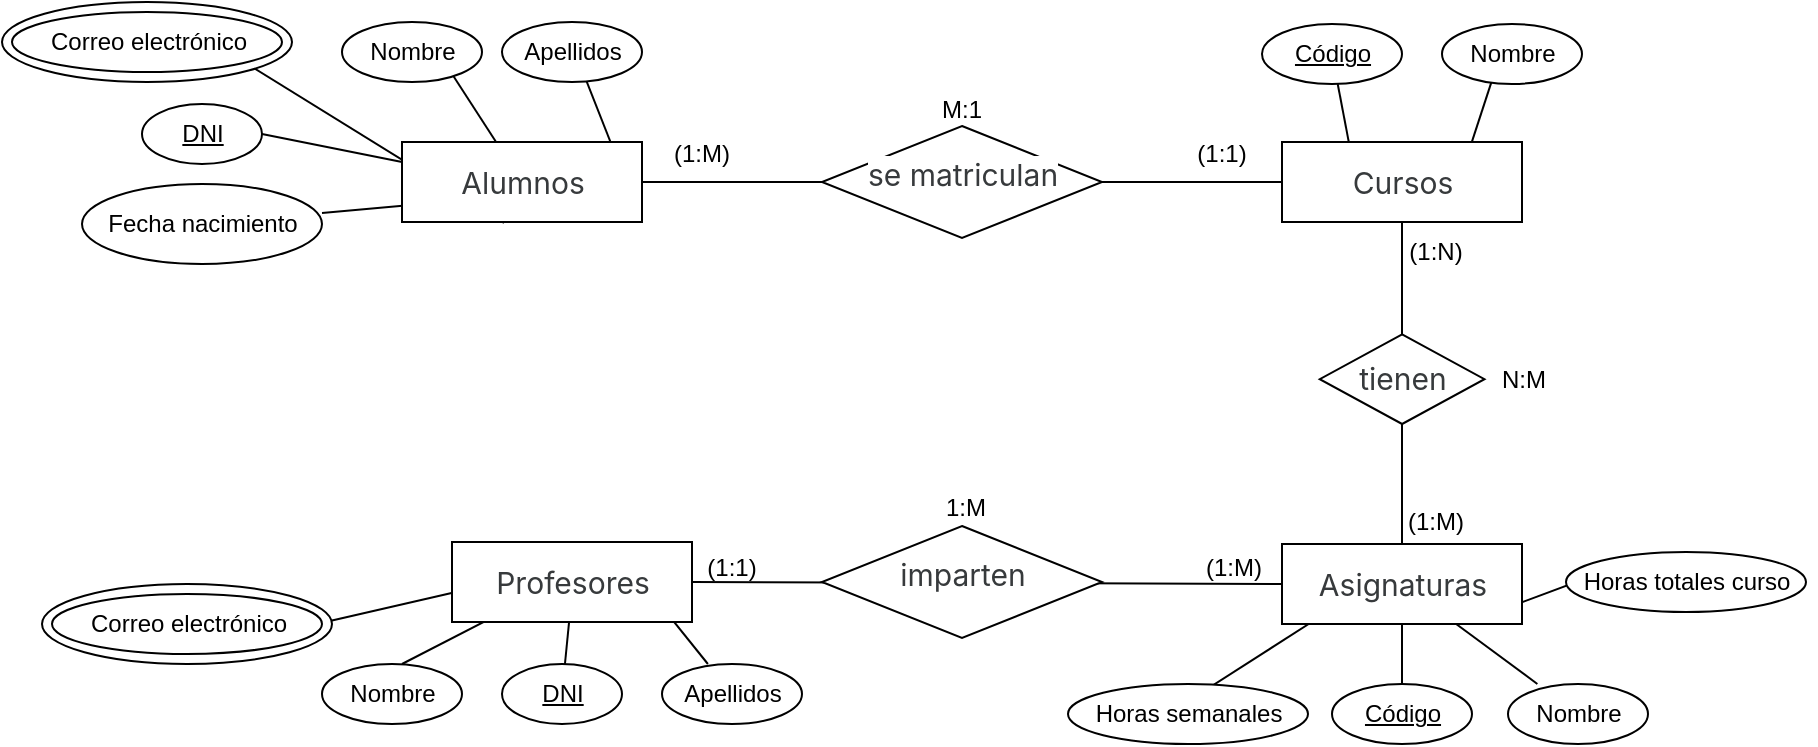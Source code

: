 <mxfile version="24.8.4">
  <diagram name="Page-1" id="WBDv5_wROoBOC59eoUjj">
    <mxGraphModel dx="1702" dy="475" grid="1" gridSize="10" guides="1" tooltips="1" connect="1" arrows="1" fold="1" page="1" pageScale="1" pageWidth="827" pageHeight="1169" math="0" shadow="0">
      <root>
        <mxCell id="0" />
        <mxCell id="1" parent="0" />
        <mxCell id="Nx9srBpKDY4uUFDvCekh-71" value="" style="endArrow=none;html=1;rounded=0;entryX=0.023;entryY=0.589;entryDx=0;entryDy=0;entryPerimeter=0;" edge="1" parent="1" target="Nx9srBpKDY4uUFDvCekh-47">
          <mxGeometry width="50" height="50" relative="1" as="geometry">
            <mxPoint x="60" y="544" as="sourcePoint" />
            <mxPoint x="140" y="510" as="targetPoint" />
          </mxGeometry>
        </mxCell>
        <mxCell id="Nx9srBpKDY4uUFDvCekh-72" value="" style="endArrow=none;html=1;rounded=0;entryX=0.137;entryY=1.033;entryDx=0;entryDy=0;entryPerimeter=0;" edge="1" parent="1" target="Nx9srBpKDY4uUFDvCekh-47">
          <mxGeometry width="50" height="50" relative="1" as="geometry">
            <mxPoint x="120" y="560" as="sourcePoint" />
            <mxPoint x="155" y="519" as="targetPoint" />
          </mxGeometry>
        </mxCell>
        <mxCell id="Nx9srBpKDY4uUFDvCekh-73" value="" style="endArrow=none;html=1;rounded=0;entryX=0.49;entryY=1.011;entryDx=0;entryDy=0;entryPerimeter=0;" edge="1" parent="1" source="Nx9srBpKDY4uUFDvCekh-60" target="Nx9srBpKDY4uUFDvCekh-47">
          <mxGeometry width="50" height="50" relative="1" as="geometry">
            <mxPoint x="80" y="564" as="sourcePoint" />
            <mxPoint x="165" y="529" as="targetPoint" />
          </mxGeometry>
        </mxCell>
        <mxCell id="Nx9srBpKDY4uUFDvCekh-74" value="" style="endArrow=none;html=1;rounded=0;entryX=0.957;entryY=0.944;entryDx=0;entryDy=0;entryPerimeter=0;" edge="1" parent="1" source="Nx9srBpKDY4uUFDvCekh-57" target="Nx9srBpKDY4uUFDvCekh-47">
          <mxGeometry width="50" height="50" relative="1" as="geometry">
            <mxPoint x="90" y="574" as="sourcePoint" />
            <mxPoint x="175" y="539" as="targetPoint" />
          </mxGeometry>
        </mxCell>
        <mxCell id="Nx9srBpKDY4uUFDvCekh-35" value="" style="endArrow=none;html=1;rounded=0;entryX=0.15;entryY=0.925;entryDx=0;entryDy=0;entryPerimeter=0;exitX=0.417;exitY=0.5;exitDx=0;exitDy=0;exitPerimeter=0;" edge="1" parent="1" source="Nx9srBpKDY4uUFDvCekh-38" target="Nx9srBpKDY4uUFDvCekh-15">
          <mxGeometry width="50" height="50" relative="1" as="geometry">
            <mxPoint x="613" y="590" as="sourcePoint" />
            <mxPoint x="637" y="542" as="targetPoint" />
          </mxGeometry>
        </mxCell>
        <mxCell id="Nx9srBpKDY4uUFDvCekh-44" value="" style="endArrow=none;html=1;rounded=0;entryX=0.367;entryY=0.033;entryDx=0;entryDy=0;entryPerimeter=0;" edge="1" parent="1" target="Nx9srBpKDY4uUFDvCekh-42">
          <mxGeometry width="50" height="50" relative="1" as="geometry">
            <mxPoint x="667" y="534" as="sourcePoint" />
            <mxPoint x="717" y="484" as="targetPoint" />
          </mxGeometry>
        </mxCell>
        <mxCell id="Nx9srBpKDY4uUFDvCekh-34" value="" style="endArrow=none;html=1;rounded=0;" edge="1" parent="1" source="Nx9srBpKDY4uUFDvCekh-28" target="Nx9srBpKDY4uUFDvCekh-16">
          <mxGeometry width="50" height="50" relative="1" as="geometry">
            <mxPoint x="603" y="580" as="sourcePoint" />
            <mxPoint x="622" y="545" as="targetPoint" />
          </mxGeometry>
        </mxCell>
        <mxCell id="Nx9srBpKDY4uUFDvCekh-33" value="" style="endArrow=none;html=1;rounded=0;" edge="1" parent="1" source="Nx9srBpKDY4uUFDvCekh-31" target="Nx9srBpKDY4uUFDvCekh-16">
          <mxGeometry width="50" height="50" relative="1" as="geometry">
            <mxPoint x="320" y="420" as="sourcePoint" />
            <mxPoint x="370" y="370" as="targetPoint" />
          </mxGeometry>
        </mxCell>
        <mxCell id="0A-Gsc1vRNAE1-bes-Se-38" value="" style="endArrow=none;html=1;rounded=0;entryX=0.129;entryY=-0.056;entryDx=0;entryDy=0;entryPerimeter=0;" parent="1" target="0A-Gsc1vRNAE1-bes-Se-31" edge="1" source="0A-Gsc1vRNAE1-bes-Se-37">
          <mxGeometry width="50" height="50" relative="1" as="geometry">
            <mxPoint x="580" y="379" as="sourcePoint" />
            <mxPoint x="360" y="349" as="targetPoint" />
          </mxGeometry>
        </mxCell>
        <mxCell id="Nx9srBpKDY4uUFDvCekh-18" value="" style="endArrow=none;html=1;rounded=0;" edge="1" parent="1" source="Nx9srBpKDY4uUFDvCekh-16" target="0A-Gsc1vRNAE1-bes-Se-31">
          <mxGeometry width="50" height="50" relative="1" as="geometry">
            <mxPoint x="580" y="389" as="sourcePoint" />
            <mxPoint x="630" y="339" as="targetPoint" />
          </mxGeometry>
        </mxCell>
        <mxCell id="0A-Gsc1vRNAE1-bes-Se-39" value="" style="endArrow=none;html=1;rounded=0;exitX=0.483;exitY=0.04;exitDx=0;exitDy=0;exitPerimeter=0;entryX=0.837;entryY=0.989;entryDx=0;entryDy=0;entryPerimeter=0;" parent="1" source="0A-Gsc1vRNAE1-bes-Se-34" target="0A-Gsc1vRNAE1-bes-Se-31" edge="1">
          <mxGeometry width="50" height="50" relative="1" as="geometry">
            <mxPoint x="590" y="389" as="sourcePoint" />
            <mxPoint x="600" y="349" as="targetPoint" />
          </mxGeometry>
        </mxCell>
        <mxCell id="Nx9srBpKDY4uUFDvCekh-7" value="" style="endArrow=none;html=1;rounded=0;entryX=0;entryY=0.5;entryDx=0;entryDy=0;" edge="1" parent="1" target="0A-Gsc1vRNAE1-bes-Se-30">
          <mxGeometry width="50" height="50" relative="1" as="geometry">
            <mxPoint x="460" y="319" as="sourcePoint" />
            <mxPoint x="550" y="319.71" as="targetPoint" />
          </mxGeometry>
        </mxCell>
        <mxCell id="0A-Gsc1vRNAE1-bes-Se-27" value="" style="endArrow=none;html=1;rounded=0;" parent="1" source="0A-Gsc1vRNAE1-bes-Se-7" edge="1">
          <mxGeometry width="50" height="50" relative="1" as="geometry">
            <mxPoint x="3.76" y="381.6" as="sourcePoint" />
            <mxPoint x="130" y="330" as="targetPoint" />
          </mxGeometry>
        </mxCell>
        <mxCell id="0A-Gsc1vRNAE1-bes-Se-5" value="" style="endArrow=none;html=1;rounded=0;exitX=0.451;exitY=0.08;exitDx=0;exitDy=0;exitPerimeter=0;entryX=1;entryY=1;entryDx=0;entryDy=0;" parent="1" source="0A-Gsc1vRNAE1-bes-Se-4" target="0A-Gsc1vRNAE1-bes-Se-1" edge="1">
          <mxGeometry width="50" height="50" relative="1" as="geometry">
            <mxPoint x="250" y="440" as="sourcePoint" />
            <mxPoint x="300" y="390" as="targetPoint" />
          </mxGeometry>
        </mxCell>
        <mxCell id="0A-Gsc1vRNAE1-bes-Se-25" value="" style="endArrow=none;html=1;rounded=0;exitX=0.549;exitY=0.013;exitDx=0;exitDy=0;exitPerimeter=0;" parent="1" source="0A-Gsc1vRNAE1-bes-Se-9" edge="1" target="0A-Gsc1vRNAE1-bes-Se-1">
          <mxGeometry width="50" height="50" relative="1" as="geometry">
            <mxPoint x="170" y="380" as="sourcePoint" />
            <mxPoint x="220" y="340" as="targetPoint" />
          </mxGeometry>
        </mxCell>
        <mxCell id="0A-Gsc1vRNAE1-bes-Se-26" value="" style="endArrow=none;html=1;rounded=0;exitX=1;exitY=0.5;exitDx=0;exitDy=0;entryX=0;entryY=0.25;entryDx=0;entryDy=0;" parent="1" source="0A-Gsc1vRNAE1-bes-Se-10" target="0A-Gsc1vRNAE1-bes-Se-1" edge="1">
          <mxGeometry width="50" height="50" relative="1" as="geometry">
            <mxPoint x="80" y="340" as="sourcePoint" />
            <mxPoint x="92" y="300" as="targetPoint" />
          </mxGeometry>
        </mxCell>
        <mxCell id="0A-Gsc1vRNAE1-bes-Se-28" value="" style="endArrow=none;html=1;rounded=0;entryX=0.425;entryY=1.01;entryDx=0;entryDy=0;entryPerimeter=0;exitX=0.5;exitY=0;exitDx=0;exitDy=0;" parent="1" source="0A-Gsc1vRNAE1-bes-Se-12" target="0A-Gsc1vRNAE1-bes-Se-1" edge="1">
          <mxGeometry width="50" height="50" relative="1" as="geometry">
            <mxPoint x="30" y="390" as="sourcePoint" />
            <mxPoint x="144" y="342" as="targetPoint" />
          </mxGeometry>
        </mxCell>
        <mxCell id="0A-Gsc1vRNAE1-bes-Se-16" value="" style="group;labelBackgroundColor=default;" parent="1" vertex="1" connectable="0">
          <mxGeometry x="90" y="239" width="70" height="30" as="geometry" />
        </mxCell>
        <mxCell id="0A-Gsc1vRNAE1-bes-Se-6" value="" style="ellipse;whiteSpace=wrap;html=1;" parent="0A-Gsc1vRNAE1-bes-Se-16" vertex="1">
          <mxGeometry width="70" height="30" as="geometry" />
        </mxCell>
        <mxCell id="0A-Gsc1vRNAE1-bes-Se-9" value="Nombre" style="text;html=1;align=center;verticalAlign=middle;resizable=0;points=[];autosize=1;strokeColor=none;fillColor=none;" parent="0A-Gsc1vRNAE1-bes-Se-16" vertex="1">
          <mxGeometry width="70" height="30" as="geometry" />
        </mxCell>
        <mxCell id="0A-Gsc1vRNAE1-bes-Se-18" value="" style="group;labelBackgroundColor=default;" parent="1" vertex="1" connectable="0">
          <mxGeometry x="170" y="239" width="70" height="30" as="geometry" />
        </mxCell>
        <mxCell id="0A-Gsc1vRNAE1-bes-Se-13" value="" style="ellipse;whiteSpace=wrap;html=1;" parent="0A-Gsc1vRNAE1-bes-Se-18" vertex="1">
          <mxGeometry width="70" height="30" as="geometry" />
        </mxCell>
        <mxCell id="0A-Gsc1vRNAE1-bes-Se-4" value="Apellidos" style="text;html=1;align=center;verticalAlign=middle;resizable=0;points=[];autosize=1;strokeColor=none;fillColor=none;" parent="0A-Gsc1vRNAE1-bes-Se-18" vertex="1">
          <mxGeometry width="70" height="30" as="geometry" />
        </mxCell>
        <mxCell id="0A-Gsc1vRNAE1-bes-Se-19" value="" style="group;labelBackgroundColor=default;" parent="1" vertex="1" connectable="0">
          <mxGeometry x="-10" y="280" width="60" height="30" as="geometry" />
        </mxCell>
        <mxCell id="0A-Gsc1vRNAE1-bes-Se-10" value="" style="ellipse;whiteSpace=wrap;html=1;" parent="0A-Gsc1vRNAE1-bes-Se-19" vertex="1">
          <mxGeometry width="60" height="30" as="geometry" />
        </mxCell>
        <mxCell id="0A-Gsc1vRNAE1-bes-Se-8" value="&lt;u&gt;DNI&lt;/u&gt;" style="text;html=1;align=center;verticalAlign=middle;resizable=0;points=[];autosize=1;strokeColor=none;fillColor=none;" parent="0A-Gsc1vRNAE1-bes-Se-19" vertex="1">
          <mxGeometry x="10" width="40" height="30" as="geometry" />
        </mxCell>
        <mxCell id="0A-Gsc1vRNAE1-bes-Se-21" value="" style="group;labelBackgroundColor=default;" parent="1" vertex="1" connectable="0">
          <mxGeometry x="-40" y="320" width="120" height="40" as="geometry" />
        </mxCell>
        <mxCell id="0A-Gsc1vRNAE1-bes-Se-11" value="" style="ellipse;whiteSpace=wrap;html=1;" parent="0A-Gsc1vRNAE1-bes-Se-21" vertex="1">
          <mxGeometry width="120" height="40" as="geometry" />
        </mxCell>
        <mxCell id="0A-Gsc1vRNAE1-bes-Se-7" value="Fecha nacimiento" style="text;html=1;align=center;verticalAlign=middle;resizable=0;points=[];autosize=1;strokeColor=none;fillColor=none;" parent="0A-Gsc1vRNAE1-bes-Se-21" vertex="1">
          <mxGeometry y="5" width="120" height="30" as="geometry" />
        </mxCell>
        <mxCell id="0A-Gsc1vRNAE1-bes-Se-22" value="" style="group;labelBackgroundColor=default;" parent="1" vertex="1" connectable="0">
          <mxGeometry x="-80" y="229" width="205" height="40" as="geometry" />
        </mxCell>
        <mxCell id="0A-Gsc1vRNAE1-bes-Se-12" value="" style="ellipse;whiteSpace=wrap;html=1;" parent="0A-Gsc1vRNAE1-bes-Se-22" vertex="1">
          <mxGeometry width="145" height="40" as="geometry" />
        </mxCell>
        <mxCell id="0A-Gsc1vRNAE1-bes-Se-15" value="Correo electrónico" style="text;html=1;align=center;verticalAlign=middle;resizable=0;points=[];autosize=1;strokeColor=none;fillColor=none;" parent="0A-Gsc1vRNAE1-bes-Se-22" vertex="1">
          <mxGeometry x="12.5" y="5" width="120" height="30" as="geometry" />
        </mxCell>
        <mxCell id="Nx9srBpKDY4uUFDvCekh-9" value="" style="group;labelBackgroundColor=none;" vertex="1" connectable="0" parent="0A-Gsc1vRNAE1-bes-Se-22">
          <mxGeometry x="75" y="10" width="130" height="25" as="geometry" />
        </mxCell>
        <mxCell id="Nx9srBpKDY4uUFDvCekh-10" value="" style="ellipse;whiteSpace=wrap;html=1;labelBackgroundColor=#4C0099;fillColor=none;" vertex="1" parent="Nx9srBpKDY4uUFDvCekh-9">
          <mxGeometry x="-70" y="-5" width="135" height="30" as="geometry" />
        </mxCell>
        <mxCell id="0A-Gsc1vRNAE1-bes-Se-23" value="" style="group" parent="1" vertex="1" connectable="0">
          <mxGeometry x="120" y="299" width="120" height="40" as="geometry" />
        </mxCell>
        <object label="" id="0A-Gsc1vRNAE1-bes-Se-1">
          <mxCell style="rounded=0;whiteSpace=wrap;html=1;labelBackgroundColor=default;" parent="0A-Gsc1vRNAE1-bes-Se-23" vertex="1">
            <mxGeometry width="120" height="40" as="geometry" />
          </mxCell>
        </object>
        <mxCell id="0A-Gsc1vRNAE1-bes-Se-2" value="&lt;span style=&quot;color: rgb(55, 58, 60); font-family: -apple-system, BlinkMacSystemFont, &amp;quot;Segoe UI&amp;quot;, Roboto, &amp;quot;Helvetica Neue&amp;quot;, Arial, &amp;quot;Noto Sans&amp;quot;, &amp;quot;Liberation Sans&amp;quot;, sans-serif, &amp;quot;Apple Color Emoji&amp;quot;, &amp;quot;Segoe UI Emoji&amp;quot;, &amp;quot;Segoe UI Symbol&amp;quot;, &amp;quot;Noto Color Emoji&amp;quot;; font-size: 15px; text-align: left; text-wrap-mode: wrap; background-color: rgb(255, 255, 255);&quot;&gt;Alumnos&lt;/span&gt;" style="text;html=1;align=center;verticalAlign=middle;resizable=0;points=[];autosize=1;strokeColor=none;fillColor=none;" parent="0A-Gsc1vRNAE1-bes-Se-23" vertex="1">
          <mxGeometry x="20" y="5" width="80" height="30" as="geometry" />
        </mxCell>
        <mxCell id="0A-Gsc1vRNAE1-bes-Se-29" value="" style="group;labelBackgroundColor=default;" parent="1" vertex="1" connectable="0">
          <mxGeometry x="560" y="299" width="120" height="45" as="geometry" />
        </mxCell>
        <object label="" id="0A-Gsc1vRNAE1-bes-Se-30">
          <mxCell style="rounded=0;whiteSpace=wrap;html=1;" parent="0A-Gsc1vRNAE1-bes-Se-29" vertex="1">
            <mxGeometry width="120" height="40" as="geometry" />
          </mxCell>
        </object>
        <mxCell id="0A-Gsc1vRNAE1-bes-Se-31" value="&lt;span style=&quot;color: rgb(55, 58, 60); font-family: -apple-system, BlinkMacSystemFont, &amp;quot;Segoe UI&amp;quot;, Roboto, &amp;quot;Helvetica Neue&amp;quot;, Arial, &amp;quot;Noto Sans&amp;quot;, &amp;quot;Liberation Sans&amp;quot;, sans-serif, &amp;quot;Apple Color Emoji&amp;quot;, &amp;quot;Segoe UI Emoji&amp;quot;, &amp;quot;Segoe UI Symbol&amp;quot;, &amp;quot;Noto Color Emoji&amp;quot;; font-size: 15px; text-align: left; text-wrap-mode: wrap; background-color: rgb(255, 255, 255);&quot;&gt;Cursos&lt;/span&gt;" style="text;html=1;align=center;verticalAlign=middle;resizable=0;points=[];autosize=1;strokeColor=none;fillColor=none;" parent="0A-Gsc1vRNAE1-bes-Se-29" vertex="1">
          <mxGeometry x="25" y="5" width="70" height="30" as="geometry" />
        </mxCell>
        <mxCell id="0A-Gsc1vRNAE1-bes-Se-32" value="" style="group;labelBackgroundColor=default;" parent="1" vertex="1" connectable="0">
          <mxGeometry x="640" y="240" width="70" height="30" as="geometry" />
        </mxCell>
        <mxCell id="0A-Gsc1vRNAE1-bes-Se-33" value="" style="ellipse;whiteSpace=wrap;html=1;" parent="0A-Gsc1vRNAE1-bes-Se-32" vertex="1">
          <mxGeometry width="70" height="30" as="geometry" />
        </mxCell>
        <mxCell id="0A-Gsc1vRNAE1-bes-Se-34" value="Nombre" style="text;html=1;align=center;verticalAlign=middle;resizable=0;points=[];autosize=1;strokeColor=none;fillColor=none;" parent="0A-Gsc1vRNAE1-bes-Se-32" vertex="1">
          <mxGeometry width="70" height="30" as="geometry" />
        </mxCell>
        <mxCell id="0A-Gsc1vRNAE1-bes-Se-35" value="" style="group;labelBackgroundColor=default;" parent="1" vertex="1" connectable="0">
          <mxGeometry x="550" y="240" width="70" height="30" as="geometry" />
        </mxCell>
        <mxCell id="0A-Gsc1vRNAE1-bes-Se-36" value="" style="ellipse;whiteSpace=wrap;html=1;" parent="0A-Gsc1vRNAE1-bes-Se-35" vertex="1">
          <mxGeometry width="70" height="30" as="geometry" />
        </mxCell>
        <mxCell id="0A-Gsc1vRNAE1-bes-Se-37" value="&lt;u&gt;Código&lt;/u&gt;" style="text;html=1;align=center;verticalAlign=middle;resizable=0;points=[];autosize=1;strokeColor=none;fillColor=none;" parent="0A-Gsc1vRNAE1-bes-Se-35" vertex="1">
          <mxGeometry x="5" width="60" height="30" as="geometry" />
        </mxCell>
        <mxCell id="Nx9srBpKDY4uUFDvCekh-2" value="" style="group;labelBackgroundColor=default;" vertex="1" connectable="0" parent="1">
          <mxGeometry x="320" y="297" width="170" height="50" as="geometry" />
        </mxCell>
        <mxCell id="0A-Gsc1vRNAE1-bes-Se-40" value="" style="rhombus;whiteSpace=wrap;html=1;" parent="Nx9srBpKDY4uUFDvCekh-2" vertex="1">
          <mxGeometry x="10" y="-6" width="140" height="56" as="geometry" />
        </mxCell>
        <mxCell id="Nx9srBpKDY4uUFDvCekh-1" value="&lt;span style=&quot;color: rgb(55, 58, 60); font-family: -apple-system, BlinkMacSystemFont, &amp;quot;Segoe UI&amp;quot;, Roboto, &amp;quot;Helvetica Neue&amp;quot;, Arial, &amp;quot;Noto Sans&amp;quot;, &amp;quot;Liberation Sans&amp;quot;, sans-serif, &amp;quot;Apple Color Emoji&amp;quot;, &amp;quot;Segoe UI Emoji&amp;quot;, &amp;quot;Segoe UI Symbol&amp;quot;, &amp;quot;Noto Color Emoji&amp;quot;; font-size: 15px; text-align: left; text-wrap-mode: wrap; background-color: rgb(255, 255, 255);&quot;&gt;se matriculan&lt;/span&gt;" style="text;html=1;align=center;verticalAlign=middle;resizable=0;points=[];autosize=1;strokeColor=none;fillColor=none;" vertex="1" parent="Nx9srBpKDY4uUFDvCekh-2">
          <mxGeometry x="25" y="3.005" width="110" height="30" as="geometry" />
        </mxCell>
        <mxCell id="Nx9srBpKDY4uUFDvCekh-5" value="" style="endArrow=none;html=1;rounded=0;exitX=1;exitY=0.5;exitDx=0;exitDy=0;" edge="1" parent="1" source="0A-Gsc1vRNAE1-bes-Se-1">
          <mxGeometry width="50" height="50" relative="1" as="geometry">
            <mxPoint x="270" y="460" as="sourcePoint" />
            <mxPoint x="330" y="319" as="targetPoint" />
          </mxGeometry>
        </mxCell>
        <mxCell id="Nx9srBpKDY4uUFDvCekh-12" value="(1:1)" style="text;html=1;align=center;verticalAlign=middle;whiteSpace=wrap;rounded=0;" vertex="1" parent="1">
          <mxGeometry x="500" y="290" width="60" height="30" as="geometry" />
        </mxCell>
        <mxCell id="Nx9srBpKDY4uUFDvCekh-13" value="(1:M)" style="text;html=1;align=center;verticalAlign=middle;whiteSpace=wrap;rounded=0;" vertex="1" parent="1">
          <mxGeometry x="240" y="290" width="60" height="30" as="geometry" />
        </mxCell>
        <mxCell id="Nx9srBpKDY4uUFDvCekh-14" value="" style="group" vertex="1" connectable="0" parent="1">
          <mxGeometry x="560" y="500" width="120" height="40" as="geometry" />
        </mxCell>
        <object label="" id="Nx9srBpKDY4uUFDvCekh-15">
          <mxCell style="rounded=0;whiteSpace=wrap;html=1;labelBackgroundColor=default;" vertex="1" parent="Nx9srBpKDY4uUFDvCekh-14">
            <mxGeometry width="120" height="40" as="geometry" />
          </mxCell>
        </object>
        <mxCell id="Nx9srBpKDY4uUFDvCekh-16" value="&lt;div style=&quot;text-align: left;&quot;&gt;&lt;font face=&quot;-apple-system, BlinkMacSystemFont, Segoe UI, Roboto, Helvetica Neue, Arial, Noto Sans, Liberation Sans, sans-serif, Apple Color Emoji, Segoe UI Emoji, Segoe UI Symbol, Noto Color Emoji&quot; color=&quot;#373a3c&quot;&gt;&lt;span style=&quot;font-size: 15px; text-wrap-mode: wrap; background-color: rgb(255, 255, 255);&quot;&gt;Asignaturas&lt;/span&gt;&lt;/font&gt;&lt;/div&gt;" style="text;html=1;align=center;verticalAlign=middle;resizable=0;points=[];autosize=1;strokeColor=none;fillColor=none;" vertex="1" parent="Nx9srBpKDY4uUFDvCekh-14">
          <mxGeometry x="10" y="5" width="100" height="30" as="geometry" />
        </mxCell>
        <mxCell id="Nx9srBpKDY4uUFDvCekh-19" value="" style="group;labelBackgroundColor=default;" vertex="1" connectable="0" parent="1">
          <mxGeometry x="573" y="400" width="100" height="40" as="geometry" />
        </mxCell>
        <mxCell id="Nx9srBpKDY4uUFDvCekh-20" value="" style="rhombus;whiteSpace=wrap;html=1;" vertex="1" parent="Nx9srBpKDY4uUFDvCekh-19">
          <mxGeometry x="5.882" y="-4.8" width="82.353" height="44.8" as="geometry" />
        </mxCell>
        <mxCell id="Nx9srBpKDY4uUFDvCekh-21" value="&lt;span style=&quot;color: rgb(55, 58, 60); font-family: -apple-system, BlinkMacSystemFont, &amp;quot;Segoe UI&amp;quot;, Roboto, &amp;quot;Helvetica Neue&amp;quot;, Arial, &amp;quot;Noto Sans&amp;quot;, &amp;quot;Liberation Sans&amp;quot;, sans-serif, &amp;quot;Apple Color Emoji&amp;quot;, &amp;quot;Segoe UI Emoji&amp;quot;, &amp;quot;Segoe UI Symbol&amp;quot;, &amp;quot;Noto Color Emoji&amp;quot;; font-size: 15px; text-align: left; text-wrap-mode: wrap; background-color: rgb(255, 255, 255);&quot;&gt;tienen&lt;/span&gt;" style="text;html=1;align=center;verticalAlign=middle;resizable=0;points=[];autosize=1;strokeColor=none;fillColor=none;" vertex="1" parent="Nx9srBpKDY4uUFDvCekh-19">
          <mxGeometry x="17.062" y="1.604" width="60" height="30" as="geometry" />
        </mxCell>
        <mxCell id="Nx9srBpKDY4uUFDvCekh-25" value="(1:M)" style="text;html=1;align=center;verticalAlign=middle;whiteSpace=wrap;rounded=0;" vertex="1" parent="1">
          <mxGeometry x="607" y="474" width="60" height="30" as="geometry" />
        </mxCell>
        <mxCell id="Nx9srBpKDY4uUFDvCekh-26" value="" style="group;labelBackgroundColor=default;" vertex="1" connectable="0" parent="1">
          <mxGeometry x="673" y="570" width="70" height="30" as="geometry" />
        </mxCell>
        <mxCell id="Nx9srBpKDY4uUFDvCekh-27" value="" style="ellipse;whiteSpace=wrap;html=1;" vertex="1" parent="Nx9srBpKDY4uUFDvCekh-26">
          <mxGeometry width="70" height="30" as="geometry" />
        </mxCell>
        <mxCell id="Nx9srBpKDY4uUFDvCekh-28" value="Nombre" style="text;html=1;align=center;verticalAlign=middle;resizable=0;points=[];autosize=1;strokeColor=none;fillColor=none;" vertex="1" parent="Nx9srBpKDY4uUFDvCekh-26">
          <mxGeometry width="70" height="30" as="geometry" />
        </mxCell>
        <mxCell id="Nx9srBpKDY4uUFDvCekh-29" value="" style="group;labelBackgroundColor=default;" vertex="1" connectable="0" parent="1">
          <mxGeometry x="585" y="570" width="70" height="30" as="geometry" />
        </mxCell>
        <mxCell id="Nx9srBpKDY4uUFDvCekh-30" value="" style="ellipse;whiteSpace=wrap;html=1;" vertex="1" parent="Nx9srBpKDY4uUFDvCekh-29">
          <mxGeometry width="70" height="30" as="geometry" />
        </mxCell>
        <mxCell id="Nx9srBpKDY4uUFDvCekh-31" value="&lt;u&gt;Código&lt;/u&gt;" style="text;html=1;align=center;verticalAlign=middle;resizable=0;points=[];autosize=1;strokeColor=none;fillColor=none;" vertex="1" parent="Nx9srBpKDY4uUFDvCekh-29">
          <mxGeometry x="5" width="60" height="30" as="geometry" />
        </mxCell>
        <mxCell id="Nx9srBpKDY4uUFDvCekh-39" value="" style="group" vertex="1" connectable="0" parent="1">
          <mxGeometry x="452.999" y="570" width="120.001" height="30" as="geometry" />
        </mxCell>
        <mxCell id="Nx9srBpKDY4uUFDvCekh-37" value="" style="ellipse;whiteSpace=wrap;html=1;" vertex="1" parent="Nx9srBpKDY4uUFDvCekh-39">
          <mxGeometry x="0.001" width="120" height="30" as="geometry" />
        </mxCell>
        <mxCell id="Nx9srBpKDY4uUFDvCekh-38" value="Horas semanales" style="text;html=1;align=center;verticalAlign=middle;resizable=0;points=[];autosize=1;strokeColor=none;fillColor=none;" vertex="1" parent="Nx9srBpKDY4uUFDvCekh-39">
          <mxGeometry width="120" height="30" as="geometry" />
        </mxCell>
        <mxCell id="Nx9srBpKDY4uUFDvCekh-40" value="" style="group" vertex="1" connectable="0" parent="1">
          <mxGeometry x="701.999" y="504" width="125" height="30" as="geometry" />
        </mxCell>
        <mxCell id="Nx9srBpKDY4uUFDvCekh-41" value="" style="ellipse;whiteSpace=wrap;html=1;" vertex="1" parent="Nx9srBpKDY4uUFDvCekh-40">
          <mxGeometry x="0.001" width="120" height="30" as="geometry" />
        </mxCell>
        <mxCell id="Nx9srBpKDY4uUFDvCekh-42" value="Horas totales curso" style="text;html=1;align=center;verticalAlign=middle;resizable=0;points=[];autosize=1;strokeColor=none;fillColor=none;" vertex="1" parent="Nx9srBpKDY4uUFDvCekh-40">
          <mxGeometry x="-5" width="130" height="30" as="geometry" />
        </mxCell>
        <mxCell id="Nx9srBpKDY4uUFDvCekh-45" value="" style="group" vertex="1" connectable="0" parent="1">
          <mxGeometry x="145" y="499" width="120" height="40" as="geometry" />
        </mxCell>
        <object label="" id="Nx9srBpKDY4uUFDvCekh-46">
          <mxCell style="rounded=0;whiteSpace=wrap;html=1;labelBackgroundColor=default;" vertex="1" parent="Nx9srBpKDY4uUFDvCekh-45">
            <mxGeometry width="120" height="40" as="geometry" />
          </mxCell>
        </object>
        <mxCell id="Nx9srBpKDY4uUFDvCekh-47" value="&lt;div style=&quot;text-align: left;&quot;&gt;&lt;font face=&quot;-apple-system, BlinkMacSystemFont, Segoe UI, Roboto, Helvetica Neue, Arial, Noto Sans, Liberation Sans, sans-serif, Apple Color Emoji, Segoe UI Emoji, Segoe UI Symbol, Noto Color Emoji&quot; color=&quot;#373a3c&quot;&gt;&lt;span style=&quot;font-size: 15px; text-wrap-mode: wrap; background-color: rgb(255, 255, 255);&quot;&gt;Profesores&lt;/span&gt;&lt;/font&gt;&lt;/div&gt;" style="text;html=1;align=center;verticalAlign=middle;resizable=0;points=[];autosize=1;strokeColor=none;fillColor=none;" vertex="1" parent="Nx9srBpKDY4uUFDvCekh-45">
          <mxGeometry x="10" y="5" width="100" height="30" as="geometry" />
        </mxCell>
        <mxCell id="Nx9srBpKDY4uUFDvCekh-48" value="" style="endArrow=none;html=1;rounded=0;exitX=1;exitY=0.5;exitDx=0;exitDy=0;entryX=0;entryY=0.5;entryDx=0;entryDy=0;" edge="1" parent="1" source="Nx9srBpKDY4uUFDvCekh-46" target="Nx9srBpKDY4uUFDvCekh-15">
          <mxGeometry width="50" height="50" relative="1" as="geometry">
            <mxPoint x="490" y="420" as="sourcePoint" />
            <mxPoint x="540" y="370" as="targetPoint" />
          </mxGeometry>
        </mxCell>
        <mxCell id="Nx9srBpKDY4uUFDvCekh-49" value="" style="group;labelBackgroundColor=default;" vertex="1" connectable="0" parent="1">
          <mxGeometry x="320" y="497" width="170" height="50" as="geometry" />
        </mxCell>
        <mxCell id="Nx9srBpKDY4uUFDvCekh-50" value="" style="rhombus;whiteSpace=wrap;html=1;" vertex="1" parent="Nx9srBpKDY4uUFDvCekh-49">
          <mxGeometry x="10" y="-6" width="140" height="56" as="geometry" />
        </mxCell>
        <mxCell id="Nx9srBpKDY4uUFDvCekh-51" value="&lt;span style=&quot;color: rgb(55, 58, 60); font-family: -apple-system, BlinkMacSystemFont, &amp;quot;Segoe UI&amp;quot;, Roboto, &amp;quot;Helvetica Neue&amp;quot;, Arial, &amp;quot;Noto Sans&amp;quot;, &amp;quot;Liberation Sans&amp;quot;, sans-serif, &amp;quot;Apple Color Emoji&amp;quot;, &amp;quot;Segoe UI Emoji&amp;quot;, &amp;quot;Segoe UI Symbol&amp;quot;, &amp;quot;Noto Color Emoji&amp;quot;; font-size: 15px; text-align: left; text-wrap-mode: wrap; background-color: rgb(255, 255, 255);&quot;&gt;imparten&lt;/span&gt;" style="text;html=1;align=center;verticalAlign=middle;resizable=0;points=[];autosize=1;strokeColor=none;fillColor=none;" vertex="1" parent="Nx9srBpKDY4uUFDvCekh-49">
          <mxGeometry x="40" y="3.005" width="80" height="30" as="geometry" />
        </mxCell>
        <mxCell id="Nx9srBpKDY4uUFDvCekh-55" value="" style="group;labelBackgroundColor=default;" vertex="1" connectable="0" parent="1">
          <mxGeometry x="250" y="560" width="70" height="30" as="geometry" />
        </mxCell>
        <mxCell id="Nx9srBpKDY4uUFDvCekh-56" value="" style="ellipse;whiteSpace=wrap;html=1;" vertex="1" parent="Nx9srBpKDY4uUFDvCekh-55">
          <mxGeometry width="70" height="30" as="geometry" />
        </mxCell>
        <mxCell id="Nx9srBpKDY4uUFDvCekh-57" value="Apellidos" style="text;html=1;align=center;verticalAlign=middle;resizable=0;points=[];autosize=1;strokeColor=none;fillColor=none;" vertex="1" parent="Nx9srBpKDY4uUFDvCekh-55">
          <mxGeometry width="70" height="30" as="geometry" />
        </mxCell>
        <mxCell id="Nx9srBpKDY4uUFDvCekh-58" value="" style="group;labelBackgroundColor=default;" vertex="1" connectable="0" parent="1">
          <mxGeometry x="170" y="560" width="60" height="30" as="geometry" />
        </mxCell>
        <mxCell id="Nx9srBpKDY4uUFDvCekh-59" value="" style="ellipse;whiteSpace=wrap;html=1;" vertex="1" parent="Nx9srBpKDY4uUFDvCekh-58">
          <mxGeometry width="60" height="30" as="geometry" />
        </mxCell>
        <mxCell id="Nx9srBpKDY4uUFDvCekh-60" value="&lt;u&gt;DNI&lt;/u&gt;" style="text;html=1;align=center;verticalAlign=middle;resizable=0;points=[];autosize=1;strokeColor=none;fillColor=none;" vertex="1" parent="Nx9srBpKDY4uUFDvCekh-58">
          <mxGeometry x="10" width="40" height="30" as="geometry" />
        </mxCell>
        <mxCell id="Nx9srBpKDY4uUFDvCekh-52" value="" style="group;labelBackgroundColor=default;" vertex="1" connectable="0" parent="1">
          <mxGeometry x="80" y="560" width="70" height="30" as="geometry" />
        </mxCell>
        <mxCell id="Nx9srBpKDY4uUFDvCekh-53" value="" style="ellipse;whiteSpace=wrap;html=1;" vertex="1" parent="Nx9srBpKDY4uUFDvCekh-52">
          <mxGeometry width="70" height="30" as="geometry" />
        </mxCell>
        <mxCell id="Nx9srBpKDY4uUFDvCekh-54" value="Nombre" style="text;html=1;align=center;verticalAlign=middle;resizable=0;points=[];autosize=1;strokeColor=none;fillColor=none;" vertex="1" parent="Nx9srBpKDY4uUFDvCekh-52">
          <mxGeometry width="70" height="30" as="geometry" />
        </mxCell>
        <mxCell id="Nx9srBpKDY4uUFDvCekh-66" value="" style="group;labelBackgroundColor=default;" vertex="1" connectable="0" parent="1">
          <mxGeometry x="-60" y="520" width="205" height="40" as="geometry" />
        </mxCell>
        <mxCell id="Nx9srBpKDY4uUFDvCekh-67" value="" style="ellipse;whiteSpace=wrap;html=1;" vertex="1" parent="Nx9srBpKDY4uUFDvCekh-66">
          <mxGeometry width="145" height="40" as="geometry" />
        </mxCell>
        <mxCell id="Nx9srBpKDY4uUFDvCekh-68" value="Correo electrónico" style="text;html=1;align=center;verticalAlign=middle;resizable=0;points=[];autosize=1;strokeColor=none;fillColor=none;" vertex="1" parent="Nx9srBpKDY4uUFDvCekh-66">
          <mxGeometry x="12.5" y="5" width="120" height="30" as="geometry" />
        </mxCell>
        <mxCell id="Nx9srBpKDY4uUFDvCekh-69" value="" style="group;labelBackgroundColor=none;" vertex="1" connectable="0" parent="Nx9srBpKDY4uUFDvCekh-66">
          <mxGeometry x="75" y="10" width="130" height="25" as="geometry" />
        </mxCell>
        <mxCell id="Nx9srBpKDY4uUFDvCekh-70" value="" style="ellipse;whiteSpace=wrap;html=1;labelBackgroundColor=#4C0099;fillColor=none;" vertex="1" parent="Nx9srBpKDY4uUFDvCekh-69">
          <mxGeometry x="-70" y="-5" width="135" height="30" as="geometry" />
        </mxCell>
        <mxCell id="Nx9srBpKDY4uUFDvCekh-75" value="(1:M)" style="text;html=1;align=center;verticalAlign=middle;whiteSpace=wrap;rounded=0;" vertex="1" parent="1">
          <mxGeometry x="506" y="485" width="60" height="54" as="geometry" />
        </mxCell>
        <mxCell id="Nx9srBpKDY4uUFDvCekh-76" value="(1:1)" style="text;html=1;align=center;verticalAlign=middle;whiteSpace=wrap;rounded=0;" vertex="1" parent="1">
          <mxGeometry x="265" y="497" width="40" height="30" as="geometry" />
        </mxCell>
        <mxCell id="Nx9srBpKDY4uUFDvCekh-77" value="(1:N)" style="text;html=1;align=center;verticalAlign=middle;whiteSpace=wrap;rounded=0;" vertex="1" parent="1">
          <mxGeometry x="607" y="339" width="60" height="30" as="geometry" />
        </mxCell>
        <mxCell id="Nx9srBpKDY4uUFDvCekh-78" value="N:M" style="text;html=1;align=center;verticalAlign=middle;whiteSpace=wrap;rounded=0;" vertex="1" parent="1">
          <mxGeometry x="651" y="391" width="60" height="54" as="geometry" />
        </mxCell>
        <mxCell id="Nx9srBpKDY4uUFDvCekh-80" style="edgeStyle=orthogonalEdgeStyle;rounded=0;orthogonalLoop=1;jettySize=auto;html=1;exitX=0.5;exitY=1;exitDx=0;exitDy=0;" edge="1" parent="1" source="Nx9srBpKDY4uUFDvCekh-78" target="Nx9srBpKDY4uUFDvCekh-78">
          <mxGeometry relative="1" as="geometry" />
        </mxCell>
        <mxCell id="Nx9srBpKDY4uUFDvCekh-81" value="M:1" style="text;html=1;align=center;verticalAlign=middle;whiteSpace=wrap;rounded=0;" vertex="1" parent="1">
          <mxGeometry x="370" y="256" width="60" height="54" as="geometry" />
        </mxCell>
        <mxCell id="Nx9srBpKDY4uUFDvCekh-82" value="1:M" style="text;html=1;align=center;verticalAlign=middle;whiteSpace=wrap;rounded=0;" vertex="1" parent="1">
          <mxGeometry x="372" y="455" width="60" height="54" as="geometry" />
        </mxCell>
      </root>
    </mxGraphModel>
  </diagram>
</mxfile>
